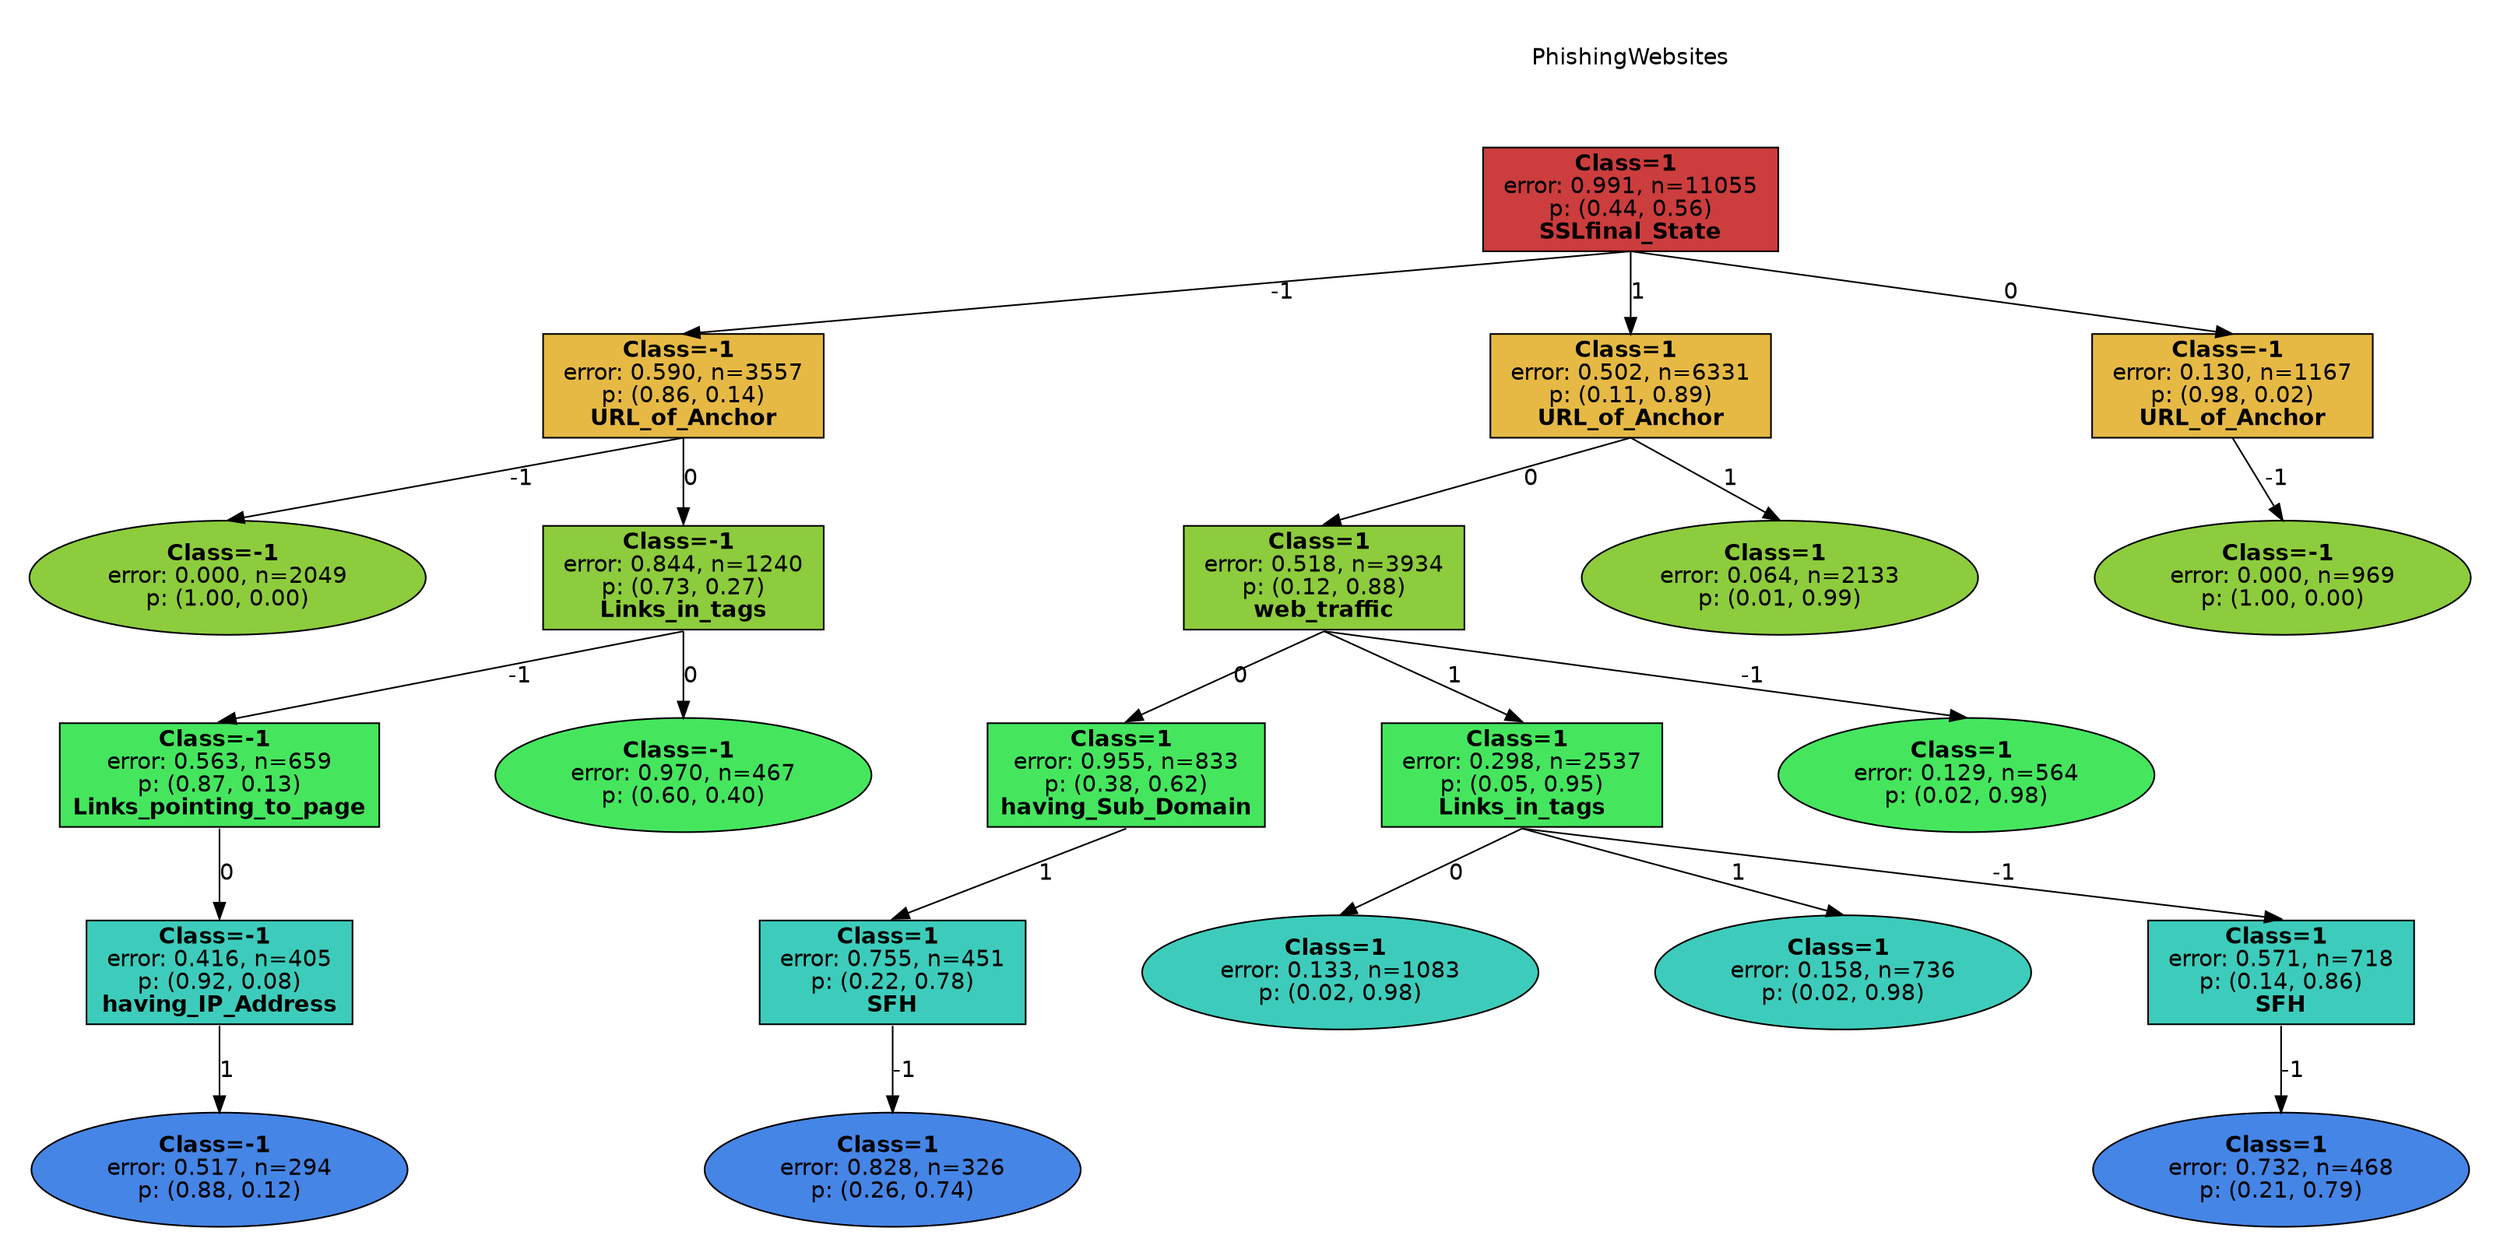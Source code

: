 digraph Tree {
splines=false;
graph [pad=".25", ranksep="0.5", nodesep="1"];
node [shape=rect, style="filled", color="black", fontname="helvetica",fillcolor="white"] ;
edge [fontname="helvetica"] ;
0 [label="PhishingWebsites", shape=plaintext];
0:s -> 1:n [style=invis];   
1 [label=<<b> Class=1 </b> <br/> error: 0.991, n=11055 <br/> p: (0.44, 0.56) <br/><b>SSLfinal_State</b>>, fillcolor="0.000 0.7 0.800", shape="rect"];
2 [label=<<b> Class=-1 </b> <br/> error: 0.590, n=3557 <br/> p: (0.86, 0.14) <br/><b>URL_of_Anchor</b>>, fillcolor="0.120 0.7 0.900", shape="rect"];
1:s -> 2:n [label="-1"] ;
3 [label=<<b> Class=-1 </b> <br/> error: 0.000, n=2049 <br/> p: (1.00, 0.00) >, fillcolor="0.240 0.7 0.800", shape="oval"];
2:s -> 3:n [label="-1"] ;
4 [label=<<b> Class=-1 </b> <br/> error: 0.844, n=1240 <br/> p: (0.73, 0.27) <br/><b>Links_in_tags</b>>, fillcolor="0.240 0.7 0.800", shape="rect"];
2:s -> 4:n [label="0"] ;
5 [label=<<b> Class=-1 </b> <br/> error: 0.563, n=659 <br/> p: (0.87, 0.13) <br/><b>Links_pointing_to_page</b>>, fillcolor="0.360 0.7 0.900", shape="rect"];
4:s -> 5:n [label="-1"] ;
6 [label=<<b> Class=-1 </b> <br/> error: 0.416, n=405 <br/> p: (0.92, 0.08) <br/><b>having_IP_Address</b>>, fillcolor="0.480 0.7 0.800", shape="rect"];
5:s -> 6:n [label="0"] ;
7 [label=<<b> Class=-1 </b> <br/> error: 0.517, n=294 <br/> p: (0.88, 0.12) >, fillcolor="0.600 0.7 0.900", shape="oval"];
6:s -> 7:n [label="1"] ;
8 [label=<<b> Class=-1 </b> <br/> error: 0.970, n=467 <br/> p: (0.60, 0.40) >, fillcolor="0.360 0.7 0.900", shape="oval"];
4:s -> 8:n [label="0"] ;
9 [label=<<b> Class=1 </b> <br/> error: 0.502, n=6331 <br/> p: (0.11, 0.89) <br/><b>URL_of_Anchor</b>>, fillcolor="0.120 0.7 0.900", shape="rect"];
1:s -> 9:n [label="1"] ;
10 [label=<<b> Class=1 </b> <br/> error: 0.518, n=3934 <br/> p: (0.12, 0.88) <br/><b>web_traffic</b>>, fillcolor="0.240 0.7 0.800", shape="rect"];
9:s -> 10:n [label="0"] ;
11 [label=<<b> Class=1 </b> <br/> error: 0.955, n=833 <br/> p: (0.38, 0.62) <br/><b>having_Sub_Domain</b>>, fillcolor="0.360 0.7 0.900", shape="rect"];
10:s -> 11:n [label="0"] ;
12 [label=<<b> Class=1 </b> <br/> error: 0.755, n=451 <br/> p: (0.22, 0.78) <br/><b>SFH</b>>, fillcolor="0.480 0.7 0.800", shape="rect"];
11:s -> 12:n [label="1"] ;
13 [label=<<b> Class=1 </b> <br/> error: 0.828, n=326 <br/> p: (0.26, 0.74) >, fillcolor="0.600 0.7 0.900", shape="oval"];
12:s -> 13:n [label="-1"] ;
14 [label=<<b> Class=1 </b> <br/> error: 0.298, n=2537 <br/> p: (0.05, 0.95) <br/><b>Links_in_tags</b>>, fillcolor="0.360 0.7 0.900", shape="rect"];
10:s -> 14:n [label="1"] ;
15 [label=<<b> Class=1 </b> <br/> error: 0.133, n=1083 <br/> p: (0.02, 0.98) >, fillcolor="0.480 0.7 0.800", shape="oval"];
14:s -> 15:n [label="0"] ;
16 [label=<<b> Class=1 </b> <br/> error: 0.158, n=736 <br/> p: (0.02, 0.98) >, fillcolor="0.480 0.7 0.800", shape="oval"];
14:s -> 16:n [label="1"] ;
17 [label=<<b> Class=1 </b> <br/> error: 0.571, n=718 <br/> p: (0.14, 0.86) <br/><b>SFH</b>>, fillcolor="0.480 0.7 0.800", shape="rect"];
14:s -> 17:n [label="-1"] ;
18 [label=<<b> Class=1 </b> <br/> error: 0.732, n=468 <br/> p: (0.21, 0.79) >, fillcolor="0.600 0.7 0.900", shape="oval"];
17:s -> 18:n [label="-1"] ;
19 [label=<<b> Class=1 </b> <br/> error: 0.129, n=564 <br/> p: (0.02, 0.98) >, fillcolor="0.360 0.7 0.900", shape="oval"];
10:s -> 19:n [label="-1"] ;
20 [label=<<b> Class=1 </b> <br/> error: 0.064, n=2133 <br/> p: (0.01, 0.99) >, fillcolor="0.240 0.7 0.800", shape="oval"];
9:s -> 20:n [label="1"] ;
21 [label=<<b> Class=-1 </b> <br/> error: 0.130, n=1167 <br/> p: (0.98, 0.02) <br/><b>URL_of_Anchor</b>>, fillcolor="0.120 0.7 0.900", shape="rect"];
1:s -> 21:n [label="0"] ;
22 [label=<<b> Class=-1 </b> <br/> error: 0.000, n=969 <br/> p: (1.00, 0.00) >, fillcolor="0.240 0.7 0.800", shape="oval"];
21:s -> 22:n [label="-1"] ;

}